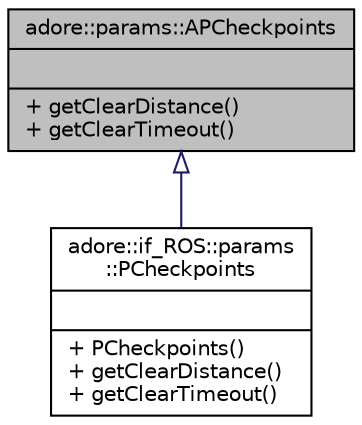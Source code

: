digraph "adore::params::APCheckpoints"
{
 // LATEX_PDF_SIZE
  edge [fontname="Helvetica",fontsize="10",labelfontname="Helvetica",labelfontsize="10"];
  node [fontname="Helvetica",fontsize="10",shape=record];
  Node1 [label="{adore::params::APCheckpoints\n||+ getClearDistance()\l+ getClearTimeout()\l}",height=0.2,width=0.4,color="black", fillcolor="grey75", style="filled", fontcolor="black",tooltip="abstract class containing parameters for checkpoint handling"];
  Node1 -> Node2 [dir="back",color="midnightblue",fontsize="10",style="solid",arrowtail="onormal",fontname="Helvetica"];
  Node2 [label="{adore::if_ROS::params\l::PCheckpoints\n||+ PCheckpoints()\l+ getClearDistance()\l+ getClearTimeout()\l}",height=0.2,width=0.4,color="black", fillcolor="white", style="filled",URL="$classadore_1_1if__ROS_1_1params_1_1PCheckpoints.html",tooltip=" "];
}
